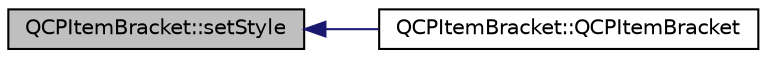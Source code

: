 digraph "QCPItemBracket::setStyle"
{
  edge [fontname="Helvetica",fontsize="10",labelfontname="Helvetica",labelfontsize="10"];
  node [fontname="Helvetica",fontsize="10",shape=record];
  rankdir="LR";
  Node66 [label="QCPItemBracket::setStyle",height=0.2,width=0.4,color="black", fillcolor="grey75", style="filled", fontcolor="black"];
  Node66 -> Node67 [dir="back",color="midnightblue",fontsize="10",style="solid",fontname="Helvetica"];
  Node67 [label="QCPItemBracket::QCPItemBracket",height=0.2,width=0.4,color="black", fillcolor="white", style="filled",URL="$class_q_c_p_item_bracket.html#a44ecfa37a76de5e3549e2d61f9d8ee56"];
}
